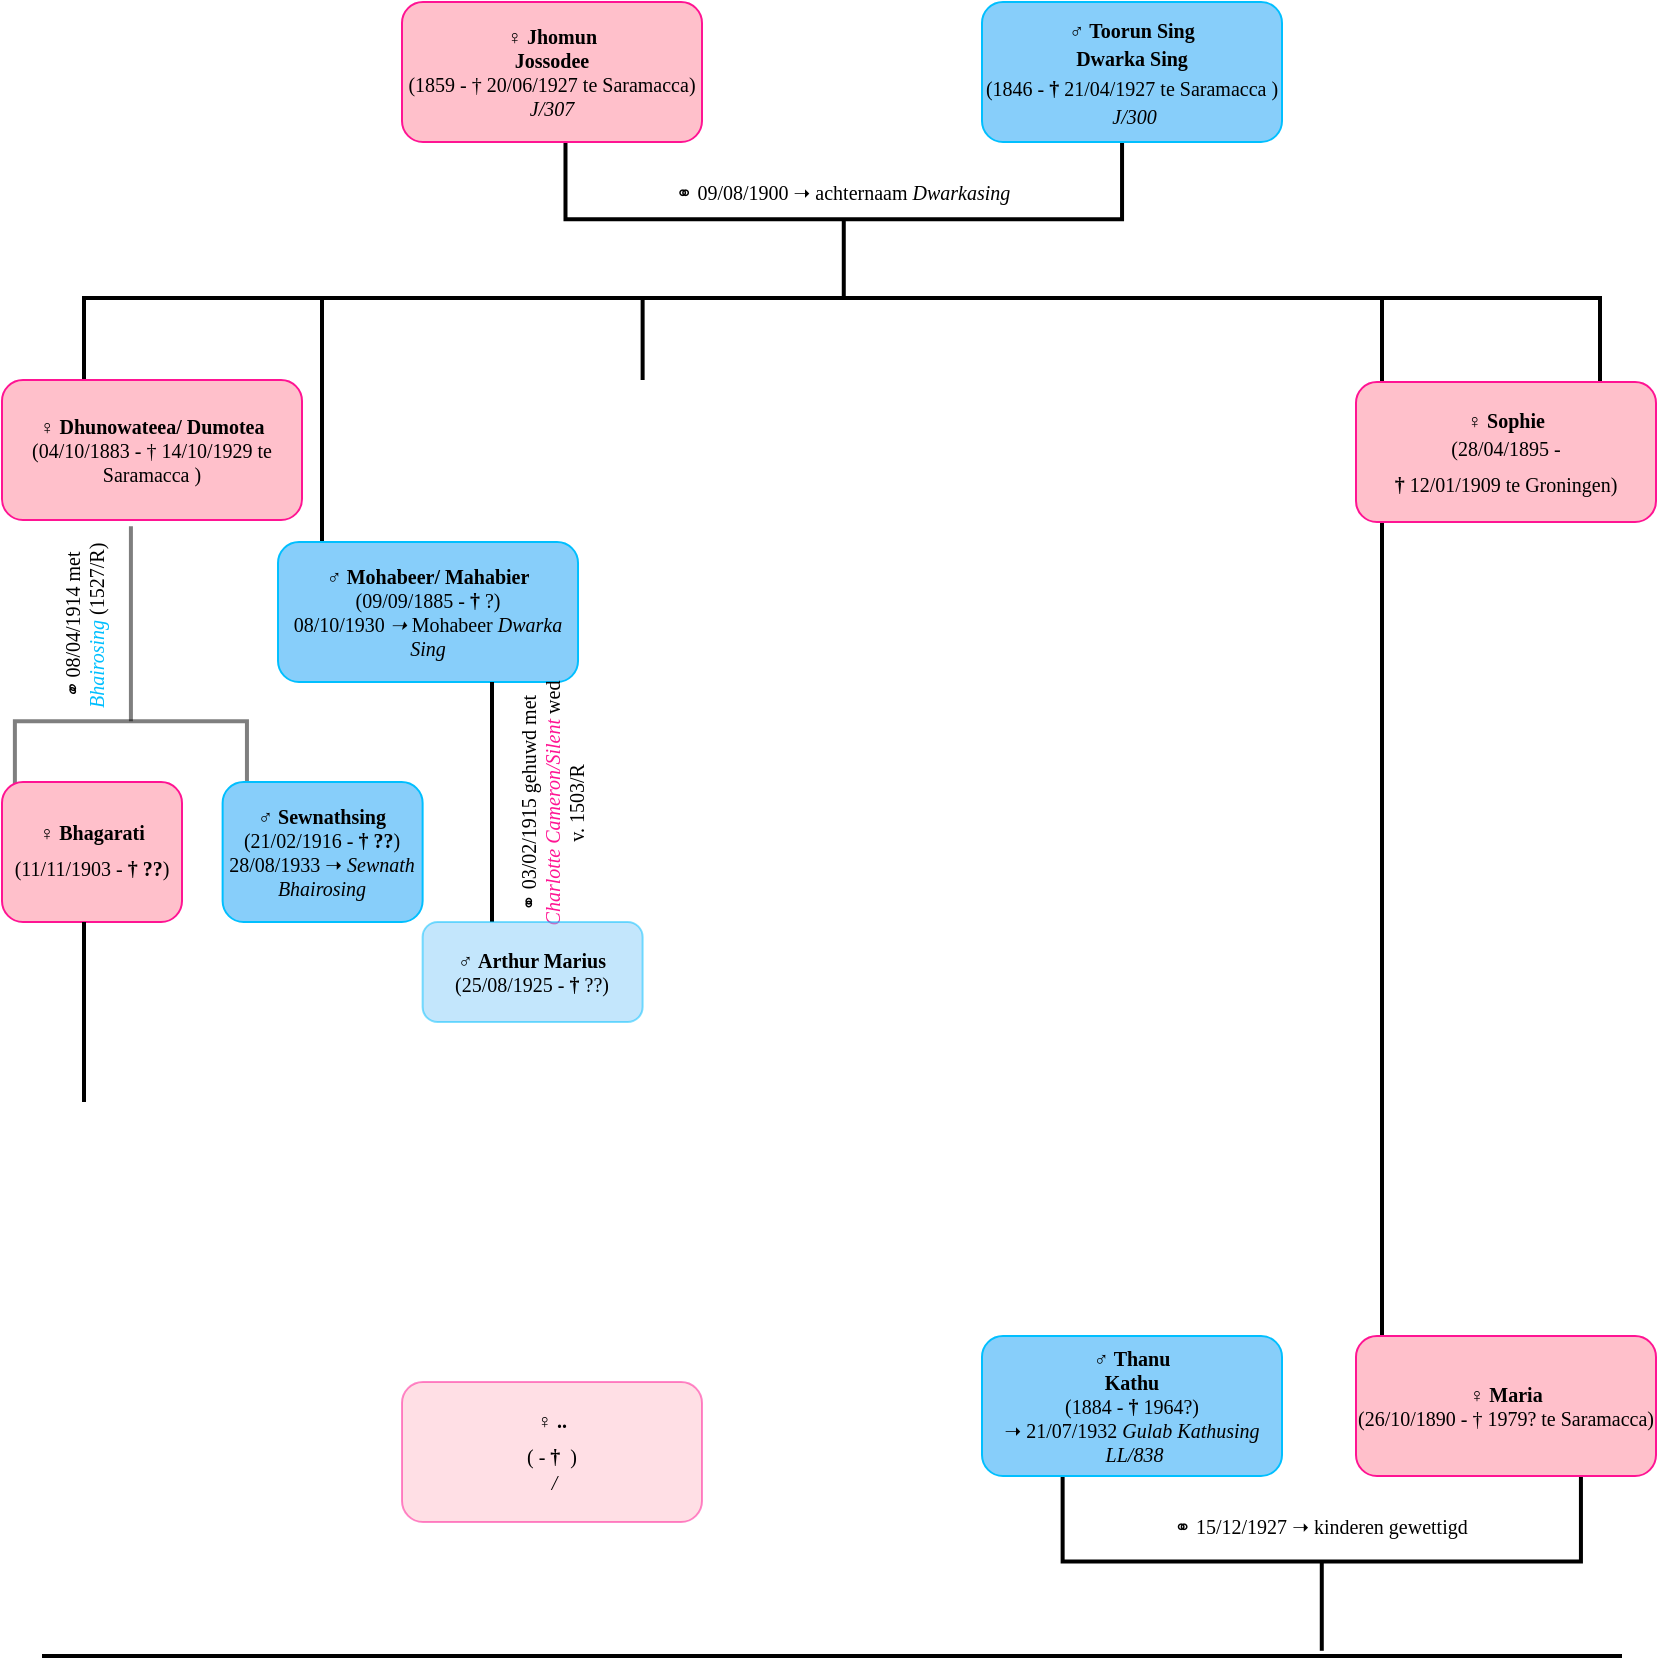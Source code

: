 <mxfile version="20.2.5" type="github">
  <diagram id="mYPG_qAB2JkAkDNk--a2" name="Pagina-1">
    <mxGraphModel dx="1052" dy="563" grid="1" gridSize="10" guides="1" tooltips="1" connect="1" arrows="1" fold="1" page="1" pageScale="1" pageWidth="827" pageHeight="1169" math="0" shadow="0">
      <root>
        <mxCell id="0" />
        <mxCell id="1" parent="0" />
        <mxCell id="plow9R5SB9hflpFcKOpZ-12" value="" style="strokeWidth=2;html=1;shape=mxgraph.flowchart.annotation_2;align=left;labelPosition=right;pointerEvents=1;fillStyle=auto;fontFamily=Verdana;fontSize=10;fillColor=#87CEFA;gradientColor=none;rotation=90;opacity=50;" vertex="1" parent="1">
          <mxGeometry x="-33.09" y="311.6" width="195.1" height="116.03" as="geometry" />
        </mxCell>
        <mxCell id="plow9R5SB9hflpFcKOpZ-7" value="" style="strokeWidth=2;html=1;shape=mxgraph.flowchart.annotation_2;align=left;labelPosition=right;pointerEvents=1;fillStyle=auto;fontFamily=Verdana;fontSize=10;fillColor=#87CEFA;gradientColor=none;rotation=-90;" vertex="1" parent="1">
          <mxGeometry x="615.2" y="660.12" width="89.38" height="259.15" as="geometry" />
        </mxCell>
        <mxCell id="IXTUPJLgbKb1r88hFRmQ-5" value="" style="strokeWidth=2;html=1;shape=mxgraph.flowchart.annotation_2;align=left;labelPosition=right;pointerEvents=1;fillStyle=auto;fillColor=#87CEFA;rotation=-90;fontFamily=Verdana;" parent="1" vertex="1">
          <mxGeometry x="382.29" y="-20.54" width="77.19" height="278.28" as="geometry" />
        </mxCell>
        <mxCell id="IXTUPJLgbKb1r88hFRmQ-2" value="&lt;div style=&quot;font-size: 10px;&quot;&gt;&lt;font style=&quot;font-size: 10px;&quot; face=&quot;Verdana&quot;&gt;♀ &lt;b&gt;Jhomun&lt;/b&gt;&lt;/font&gt;&lt;/div&gt;&lt;div style=&quot;font-size: 10px;&quot;&gt;&lt;font style=&quot;font-size: 10px;&quot; face=&quot;Verdana&quot;&gt;&lt;b&gt;&lt;font style=&quot;font-size: 10px;&quot;&gt;Jossodee&lt;/font&gt;&lt;/b&gt;&lt;/font&gt;&lt;/div&gt;&lt;div style=&quot;font-size: 10px;&quot;&gt;&lt;font style=&quot;font-size: 10px;&quot; face=&quot;Verdana&quot;&gt;(1859 - † 20/06/1927 te Saramacca)&lt;/font&gt;&lt;/div&gt;&lt;div style=&quot;font-size: 10px;&quot;&gt;&lt;font style=&quot;font-size: 10px;&quot; face=&quot;Verdana&quot;&gt;&lt;i&gt;J/307&lt;/i&gt;&lt;/font&gt;&lt;/div&gt;" style="rounded=1;whiteSpace=wrap;html=1;fillColor=#FFC0CB;strokeColor=#FF1493;fillStyle=auto;fontFamily=Verdana;" parent="1" vertex="1">
          <mxGeometry x="200" y="10" width="150" height="70" as="geometry" />
        </mxCell>
        <mxCell id="IXTUPJLgbKb1r88hFRmQ-3" value="&lt;div&gt;&lt;font style=&quot;font-size: 10px;&quot;&gt;♂ &lt;b&gt;Toorun Sing&lt;/b&gt;&lt;/font&gt;&lt;/div&gt;&lt;div&gt;&lt;font style=&quot;font-size: 10px;&quot;&gt;&lt;b&gt;Dwarka Sing&lt;/b&gt;&lt;br&gt;&lt;/font&gt;&lt;/div&gt;&lt;div&gt;&lt;font style=&quot;font-size: 10px;&quot;&gt;(1846 - &lt;b&gt;† &lt;/b&gt;21/04/1927 te Saramacca )&lt;/font&gt;&lt;/div&gt;&lt;div&gt;&lt;font style=&quot;font-size: 10px;&quot;&gt;&lt;i&gt;&amp;nbsp;J/300 &lt;/i&gt;&lt;br&gt;&lt;/font&gt;&lt;/div&gt;" style="rounded=1;whiteSpace=wrap;html=1;fillStyle=auto;strokeColor=#00BFFF;fillColor=#87CEFA;gradientColor=none;fontFamily=Verdana;" parent="1" vertex="1">
          <mxGeometry x="490" y="10" width="150" height="70" as="geometry" />
        </mxCell>
        <UserObject label="&lt;span lang=&quot;EN-US&quot;&gt;⚭ 09/08/1900 &lt;/span&gt;&lt;span lang=&quot;EN-US&quot;&gt;➝ achternaam &lt;i&gt;Dwarkasing&lt;/i&gt;&lt;br&gt;&lt;/span&gt;" placeholders="1" name="Variable" id="IXTUPJLgbKb1r88hFRmQ-12">
          <mxCell style="text;html=1;strokeColor=none;fillColor=none;align=center;verticalAlign=middle;whiteSpace=wrap;overflow=hidden;fillStyle=auto;fontFamily=Verdana;fontSize=10;" parent="1" vertex="1">
            <mxGeometry x="330.94" y="80" width="179.38" height="50" as="geometry" />
          </mxCell>
        </UserObject>
        <mxCell id="IXTUPJLgbKb1r88hFRmQ-13" value="" style="line;strokeWidth=2;html=1;fillStyle=auto;fontFamily=Verdana;fontSize=10;fillColor=#87CEFA;gradientColor=none;" parent="1" vertex="1">
          <mxGeometry x="40" y="153" width="760" height="10" as="geometry" />
        </mxCell>
        <mxCell id="IXTUPJLgbKb1r88hFRmQ-14" value="" style="line;strokeWidth=2;direction=south;html=1;fillStyle=auto;fontFamily=Verdana;fontSize=10;fillColor=#87CEFA;gradientColor=none;" parent="1" vertex="1">
          <mxGeometry x="794" y="159" width="10" height="41" as="geometry" />
        </mxCell>
        <mxCell id="IXTUPJLgbKb1r88hFRmQ-15" value="" style="line;strokeWidth=2;direction=south;html=1;fillStyle=auto;fontFamily=Verdana;fontSize=10;fillColor=#87CEFA;gradientColor=none;" parent="1" vertex="1">
          <mxGeometry x="36" y="158" width="10" height="41" as="geometry" />
        </mxCell>
        <mxCell id="IXTUPJLgbKb1r88hFRmQ-16" value="&lt;div&gt;&lt;font style=&quot;font-size: 10px;&quot;&gt;♀ &lt;b&gt;Dhunowateea/ Dumotea&lt;br&gt;&lt;/b&gt;&lt;/font&gt;&lt;/div&gt;&lt;div style=&quot;font-size: 10px;&quot;&gt;&lt;font style=&quot;font-size: 10px;&quot; size=&quot;3&quot;&gt;(04/10/1883 - † 14/10/1929 te Saramacca )&lt;/font&gt;&lt;font style=&quot;font-size: 10px;&quot;&gt;&lt;i&gt; &lt;/i&gt;&lt;br&gt;&lt;/font&gt;&lt;/div&gt;" style="rounded=1;whiteSpace=wrap;html=1;fillColor=#FFC0CB;strokeColor=#FF1493;fillStyle=auto;fontFamily=Verdana;fontSize=10;" parent="1" vertex="1">
          <mxGeometry y="199" width="150" height="70" as="geometry" />
        </mxCell>
        <mxCell id="IXTUPJLgbKb1r88hFRmQ-17" value="" style="line;strokeWidth=2;direction=south;html=1;fillStyle=auto;fontFamily=Verdana;fontSize=10;fillColor=#87CEFA;gradientColor=none;" parent="1" vertex="1">
          <mxGeometry x="685" y="158" width="10" height="522" as="geometry" />
        </mxCell>
        <mxCell id="IXTUPJLgbKb1r88hFRmQ-6" value="&lt;div&gt;&lt;font style=&quot;font-size: 10px;&quot;&gt;♀ &lt;b&gt;Sophie&lt;/b&gt;&lt;/font&gt;&lt;/div&gt;&lt;div&gt;&lt;font style=&quot;font-size: 10px;&quot; size=&quot;3&quot;&gt;(28/04/1895 - &lt;br&gt;&lt;/font&gt;&lt;/div&gt;&lt;div&gt;&lt;font style=&quot;font-size: 10px;&quot; size=&quot;3&quot;&gt;&lt;b&gt;†&lt;/b&gt; 12/01/1909 te Groningen)&lt;/font&gt;&lt;font size=&quot;3&quot;&gt;&lt;i&gt;&lt;br&gt;&lt;/i&gt;&lt;/font&gt;&lt;/div&gt;" style="rounded=1;whiteSpace=wrap;html=1;fillColor=#FFC0CB;strokeColor=#FF1493;fillStyle=auto;fontFamily=Verdana;" parent="1" vertex="1">
          <mxGeometry x="677" y="200" width="150" height="70" as="geometry" />
        </mxCell>
        <mxCell id="IXTUPJLgbKb1r88hFRmQ-19" value="&lt;div&gt;&lt;font style=&quot;font-size: 10px;&quot;&gt;♀ &lt;b&gt;Maria&lt;/b&gt;&lt;/font&gt;&lt;/div&gt;&lt;div style=&quot;font-size: 10px;&quot;&gt;&lt;font style=&quot;font-size: 10px;&quot; size=&quot;3&quot;&gt;(26/10/1890 - † 1979? te Saramacca)&lt;/font&gt;&lt;font style=&quot;font-size: 10px;&quot;&gt;&lt;i&gt; &lt;/i&gt;&lt;br&gt;&lt;/font&gt;&lt;/div&gt;" style="rounded=1;whiteSpace=wrap;html=1;fillColor=#FFC0CB;strokeColor=#FF1493;fillStyle=auto;fontFamily=Verdana;fontSize=10;" parent="1" vertex="1">
          <mxGeometry x="677" y="677" width="150" height="70" as="geometry" />
        </mxCell>
        <mxCell id="plow9R5SB9hflpFcKOpZ-1" value="&lt;div&gt;&lt;font style=&quot;font-size: 10px;&quot;&gt;♀ &lt;b&gt;..&lt;/b&gt;&lt;/font&gt;&lt;/div&gt;&lt;div&gt;&lt;font style=&quot;font-size: 10px;&quot; size=&quot;3&quot;&gt;( - &lt;b&gt;†&lt;/b&gt;&amp;nbsp; )&lt;/font&gt;&lt;font size=&quot;3&quot;&gt;&lt;i&gt;&lt;br&gt;&lt;/i&gt;&lt;/font&gt;&lt;/div&gt;&lt;div style=&quot;font-size: 10px;&quot;&gt;&lt;font style=&quot;font-size: 10px;&quot;&gt;&lt;i&gt;&amp;nbsp;/ &lt;/i&gt;&lt;br&gt;&lt;/font&gt;&lt;/div&gt;" style="rounded=1;whiteSpace=wrap;html=1;fillColor=#FFC0CB;strokeColor=#FF1493;fillStyle=auto;opacity=50;fontFamily=Verdana;fontSize=10;" vertex="1" parent="1">
          <mxGeometry x="200" y="700" width="150" height="70" as="geometry" />
        </mxCell>
        <mxCell id="plow9R5SB9hflpFcKOpZ-3" value="&lt;div&gt;&lt;font style=&quot;font-size: 10px;&quot; face=&quot;Verdana&quot;&gt;♂ &lt;b&gt;Thanu&lt;/b&gt;&lt;/font&gt;&lt;/div&gt;&lt;div&gt;&lt;font style=&quot;font-size: 10px;&quot; face=&quot;Verdana&quot;&gt;&lt;b&gt;Kathu&lt;/b&gt;&lt;br&gt;&lt;/font&gt;&lt;/div&gt;&lt;div&gt;&lt;font style=&quot;font-size: 10px;&quot; face=&quot;Verdana&quot;&gt;(1884 - &lt;b&gt;† &lt;/b&gt;1964?)&lt;/font&gt;&lt;/div&gt;&lt;div&gt;&lt;span lang=&quot;EN-US&quot;&gt;➝ 21/07/1932 &lt;i&gt;Gulab Kathusing&lt;/i&gt;&lt;br&gt;&lt;/span&gt;&lt;/div&gt;&lt;div&gt;&lt;font style=&quot;font-size: 10px;&quot; face=&quot;Verdana&quot;&gt;&lt;i&gt;&amp;nbsp;LL/838 &lt;/i&gt;&lt;br&gt;&lt;/font&gt;&lt;/div&gt;" style="rounded=1;whiteSpace=wrap;html=1;fillStyle=auto;strokeColor=#00BFFF;fillColor=#87CEFA;gradientColor=none;fontFamily=Verdana;fontSize=10;" vertex="1" parent="1">
          <mxGeometry x="490" y="677" width="150" height="70" as="geometry" />
        </mxCell>
        <mxCell id="plow9R5SB9hflpFcKOpZ-4" value="" style="line;strokeWidth=2;direction=south;html=1;fillStyle=auto;fontFamily=Verdana;fontSize=10;fillColor=#87CEFA;gradientColor=none;" vertex="1" parent="1">
          <mxGeometry x="155" y="159" width="10" height="121" as="geometry" />
        </mxCell>
        <mxCell id="plow9R5SB9hflpFcKOpZ-6" value="&lt;div&gt;&lt;font style=&quot;font-size: 10px;&quot; face=&quot;Verdana&quot;&gt;♂ &lt;b&gt;Mohabeer/ Mahabier&lt;/b&gt;&lt;br&gt;&lt;/font&gt;&lt;/div&gt;&lt;div&gt;&lt;font style=&quot;font-size: 10px;&quot; face=&quot;Verdana&quot;&gt;(09/09/1885 - &lt;b&gt;†&lt;/b&gt; ?)&lt;/font&gt;&lt;/div&gt;&lt;div&gt;&lt;font face=&quot;Verdana&quot;&gt;&lt;span lang=&quot;EN-US&quot;&gt;08/10/1930 &lt;/span&gt;&lt;i&gt;&lt;span lang=&quot;EN-US&quot;&gt;➝ &lt;/span&gt;&lt;/i&gt;&lt;span lang=&quot;EN-US&quot;&gt;Mohabeer&lt;/span&gt;&lt;i&gt;&lt;span lang=&quot;EN-US&quot;&gt; Dwarka Sing&lt;br&gt;&lt;/span&gt;&lt;/i&gt;&lt;/font&gt;&lt;/div&gt;" style="rounded=1;whiteSpace=wrap;html=1;fillStyle=auto;strokeColor=#00BFFF;fillColor=#87CEFA;gradientColor=none;fontFamily=Verdana;fontSize=10;" vertex="1" parent="1">
          <mxGeometry x="138.01" y="280" width="150" height="70" as="geometry" />
        </mxCell>
        <UserObject label="&lt;span lang=&quot;EN-US&quot;&gt;⚭ 15/12/1927 &lt;/span&gt;&lt;span lang=&quot;EN-US&quot;&gt;➝ kinderen gewettigd&lt;br&gt;&lt;/span&gt;" placeholders="1" name="Variable" id="plow9R5SB9hflpFcKOpZ-8">
          <mxCell style="text;html=1;strokeColor=none;fillColor=none;align=center;verticalAlign=middle;whiteSpace=wrap;overflow=hidden;fillStyle=auto;fontFamily=Verdana;fontSize=10;opacity=50;" vertex="1" parent="1">
            <mxGeometry x="570.2" y="747" width="179.38" height="50" as="geometry" />
          </mxCell>
        </UserObject>
        <mxCell id="plow9R5SB9hflpFcKOpZ-10" value="" style="line;strokeWidth=2;html=1;fillStyle=auto;fontFamily=Verdana;fontSize=10;fillColor=#87CEFA;gradientColor=none;" vertex="1" parent="1">
          <mxGeometry x="20" y="832" width="790" height="10" as="geometry" />
        </mxCell>
        <mxCell id="plow9R5SB9hflpFcKOpZ-16" value="" style="line;strokeWidth=2;direction=south;html=1;fillStyle=auto;fontFamily=Verdana;fontSize=10;fillColor=#87CEFA;gradientColor=none;" vertex="1" parent="1">
          <mxGeometry x="240" y="350" width="10" height="120" as="geometry" />
        </mxCell>
        <UserObject label="&lt;i&gt;&lt;span lang=&quot;EN-US&quot;&gt;⚭&lt;/span&gt;&lt;/i&gt;&lt;span lang=&quot;EN-US&quot;&gt; 08/04/1914 met &lt;/span&gt;&lt;i&gt;&lt;span lang=&quot;EN-US&quot;&gt;&lt;font color=&quot;#00BFFF&quot;&gt;Bhairosing &lt;/font&gt;&lt;/span&gt;&lt;/i&gt;&lt;span lang=&quot;EN-US&quot;&gt;(1527/R)&lt;/span&gt;&lt;i&gt;&lt;span lang=&quot;EN-US&quot;&gt;&lt;br&gt;&lt;/span&gt;&lt;/i&gt;" placeholders="1" name="Variable" id="plow9R5SB9hflpFcKOpZ-17">
          <mxCell style="text;html=1;strokeColor=none;fillColor=none;align=center;verticalAlign=middle;whiteSpace=wrap;overflow=hidden;fillStyle=auto;fontFamily=Verdana;fontSize=10;opacity=50;rotation=-90;" vertex="1" parent="1">
            <mxGeometry x="-9.64" y="286" width="101.29" height="70.36" as="geometry" />
          </mxCell>
        </UserObject>
        <UserObject label="&lt;span lang=&quot;EN-US&quot;&gt;⚭ 03/02/1915 gehuwd met &lt;font color=&quot;#FF1493&quot;&gt;&lt;i&gt;Charlotte Cameron/Silent &lt;/i&gt;&lt;/font&gt;wed v. 1503/R&lt;/span&gt;&lt;span lang=&quot;EN-US&quot;&gt; &lt;br&gt;&lt;/span&gt;" placeholders="1" name="Variable" id="plow9R5SB9hflpFcKOpZ-18">
          <mxCell style="text;html=1;strokeColor=none;fillColor=none;align=center;verticalAlign=middle;whiteSpace=wrap;overflow=hidden;fillStyle=auto;fontFamily=Verdana;fontSize=10;opacity=50;rotation=-90;" vertex="1" parent="1">
            <mxGeometry x="210.31" y="385" width="129.38" height="50" as="geometry" />
          </mxCell>
        </UserObject>
        <mxCell id="plow9R5SB9hflpFcKOpZ-19" value="&lt;div&gt;&lt;font style=&quot;font-size: 10px;&quot; face=&quot;Verdana&quot;&gt;♂ &lt;b&gt;Arthur Marius&lt;/b&gt;&lt;br&gt;&lt;/font&gt;&lt;/div&gt;&lt;div&gt;&lt;font style=&quot;font-size: 10px;&quot; face=&quot;Verdana&quot;&gt;(25/08/1925 - &lt;b&gt;†&lt;/b&gt; ??) &lt;br&gt;&lt;/font&gt;&lt;/div&gt;" style="rounded=1;whiteSpace=wrap;html=1;fillStyle=auto;strokeColor=#00BFFF;fillColor=#87CEFA;gradientColor=none;opacity=50;fontFamily=Verdana;fontSize=10;" vertex="1" parent="1">
          <mxGeometry x="210.31" y="470" width="110" height="50" as="geometry" />
        </mxCell>
        <mxCell id="plow9R5SB9hflpFcKOpZ-20" value="&lt;div&gt;&lt;font style=&quot;font-size: 10px;&quot; face=&quot;Verdana&quot;&gt;♂ &lt;b&gt;Sewnathsing&lt;/b&gt;&lt;br&gt;&lt;/font&gt;&lt;/div&gt;&lt;div&gt;&lt;font style=&quot;font-size: 10px;&quot; face=&quot;Verdana&quot;&gt;(21/02/1916 - &lt;b&gt;† ??&lt;/b&gt;)&lt;/font&gt;&lt;/div&gt;&lt;div&gt;&lt;span lang=&quot;EN-US&quot;&gt;28/08/1933 ➝ &lt;i&gt;Sewnath Bhairosing&lt;/i&gt;&lt;br&gt;&lt;/span&gt;&lt;/div&gt;" style="rounded=1;whiteSpace=wrap;html=1;fillStyle=auto;strokeColor=#00BFFF;fillColor=#87CEFA;gradientColor=none;fontFamily=Verdana;fontSize=10;" vertex="1" parent="1">
          <mxGeometry x="110.31" y="400" width="100" height="70" as="geometry" />
        </mxCell>
        <mxCell id="plow9R5SB9hflpFcKOpZ-21" value="&lt;div&gt;&lt;font style=&quot;font-size: 10px;&quot; color=&quot;#000000&quot;&gt;♀ &lt;b&gt;Bhagarati&lt;/b&gt;&lt;/font&gt;&lt;/div&gt;&lt;div&gt;&lt;font style=&quot;font-size: 10px;&quot; size=&quot;3&quot; color=&quot;#000000&quot;&gt;(11/11/1903 - &lt;b&gt;† ??&lt;/b&gt;)&lt;/font&gt;&lt;font size=&quot;3&quot; color=&quot;#000000&quot;&gt;&lt;i&gt;&lt;br&gt;&lt;/i&gt;&lt;/font&gt;&lt;/div&gt;" style="rounded=1;whiteSpace=wrap;html=1;fillColor=#FFC0CB;strokeColor=#FF1493;fillStyle=auto;fontFamily=Verdana;fontSize=10;fontColor=#00BFFF;" vertex="1" parent="1">
          <mxGeometry y="400" width="90" height="70" as="geometry" />
        </mxCell>
        <mxCell id="plow9R5SB9hflpFcKOpZ-22" value="" style="line;strokeWidth=2;direction=south;html=1;fillStyle=auto;fontFamily=Verdana;fontSize=10;fillColor=#87CEFA;gradientColor=none;fontColor=#000000;" vertex="1" parent="1">
          <mxGeometry x="36" y="470" width="10" height="90" as="geometry" />
        </mxCell>
        <mxCell id="plow9R5SB9hflpFcKOpZ-23" value="" style="line;strokeWidth=2;direction=south;html=1;fillStyle=auto;fontFamily=Verdana;fontSize=10;fillColor=#87CEFA;gradientColor=none;fontColor=#000000;" vertex="1" parent="1">
          <mxGeometry x="315.31" y="158" width="10" height="41" as="geometry" />
        </mxCell>
      </root>
    </mxGraphModel>
  </diagram>
</mxfile>
